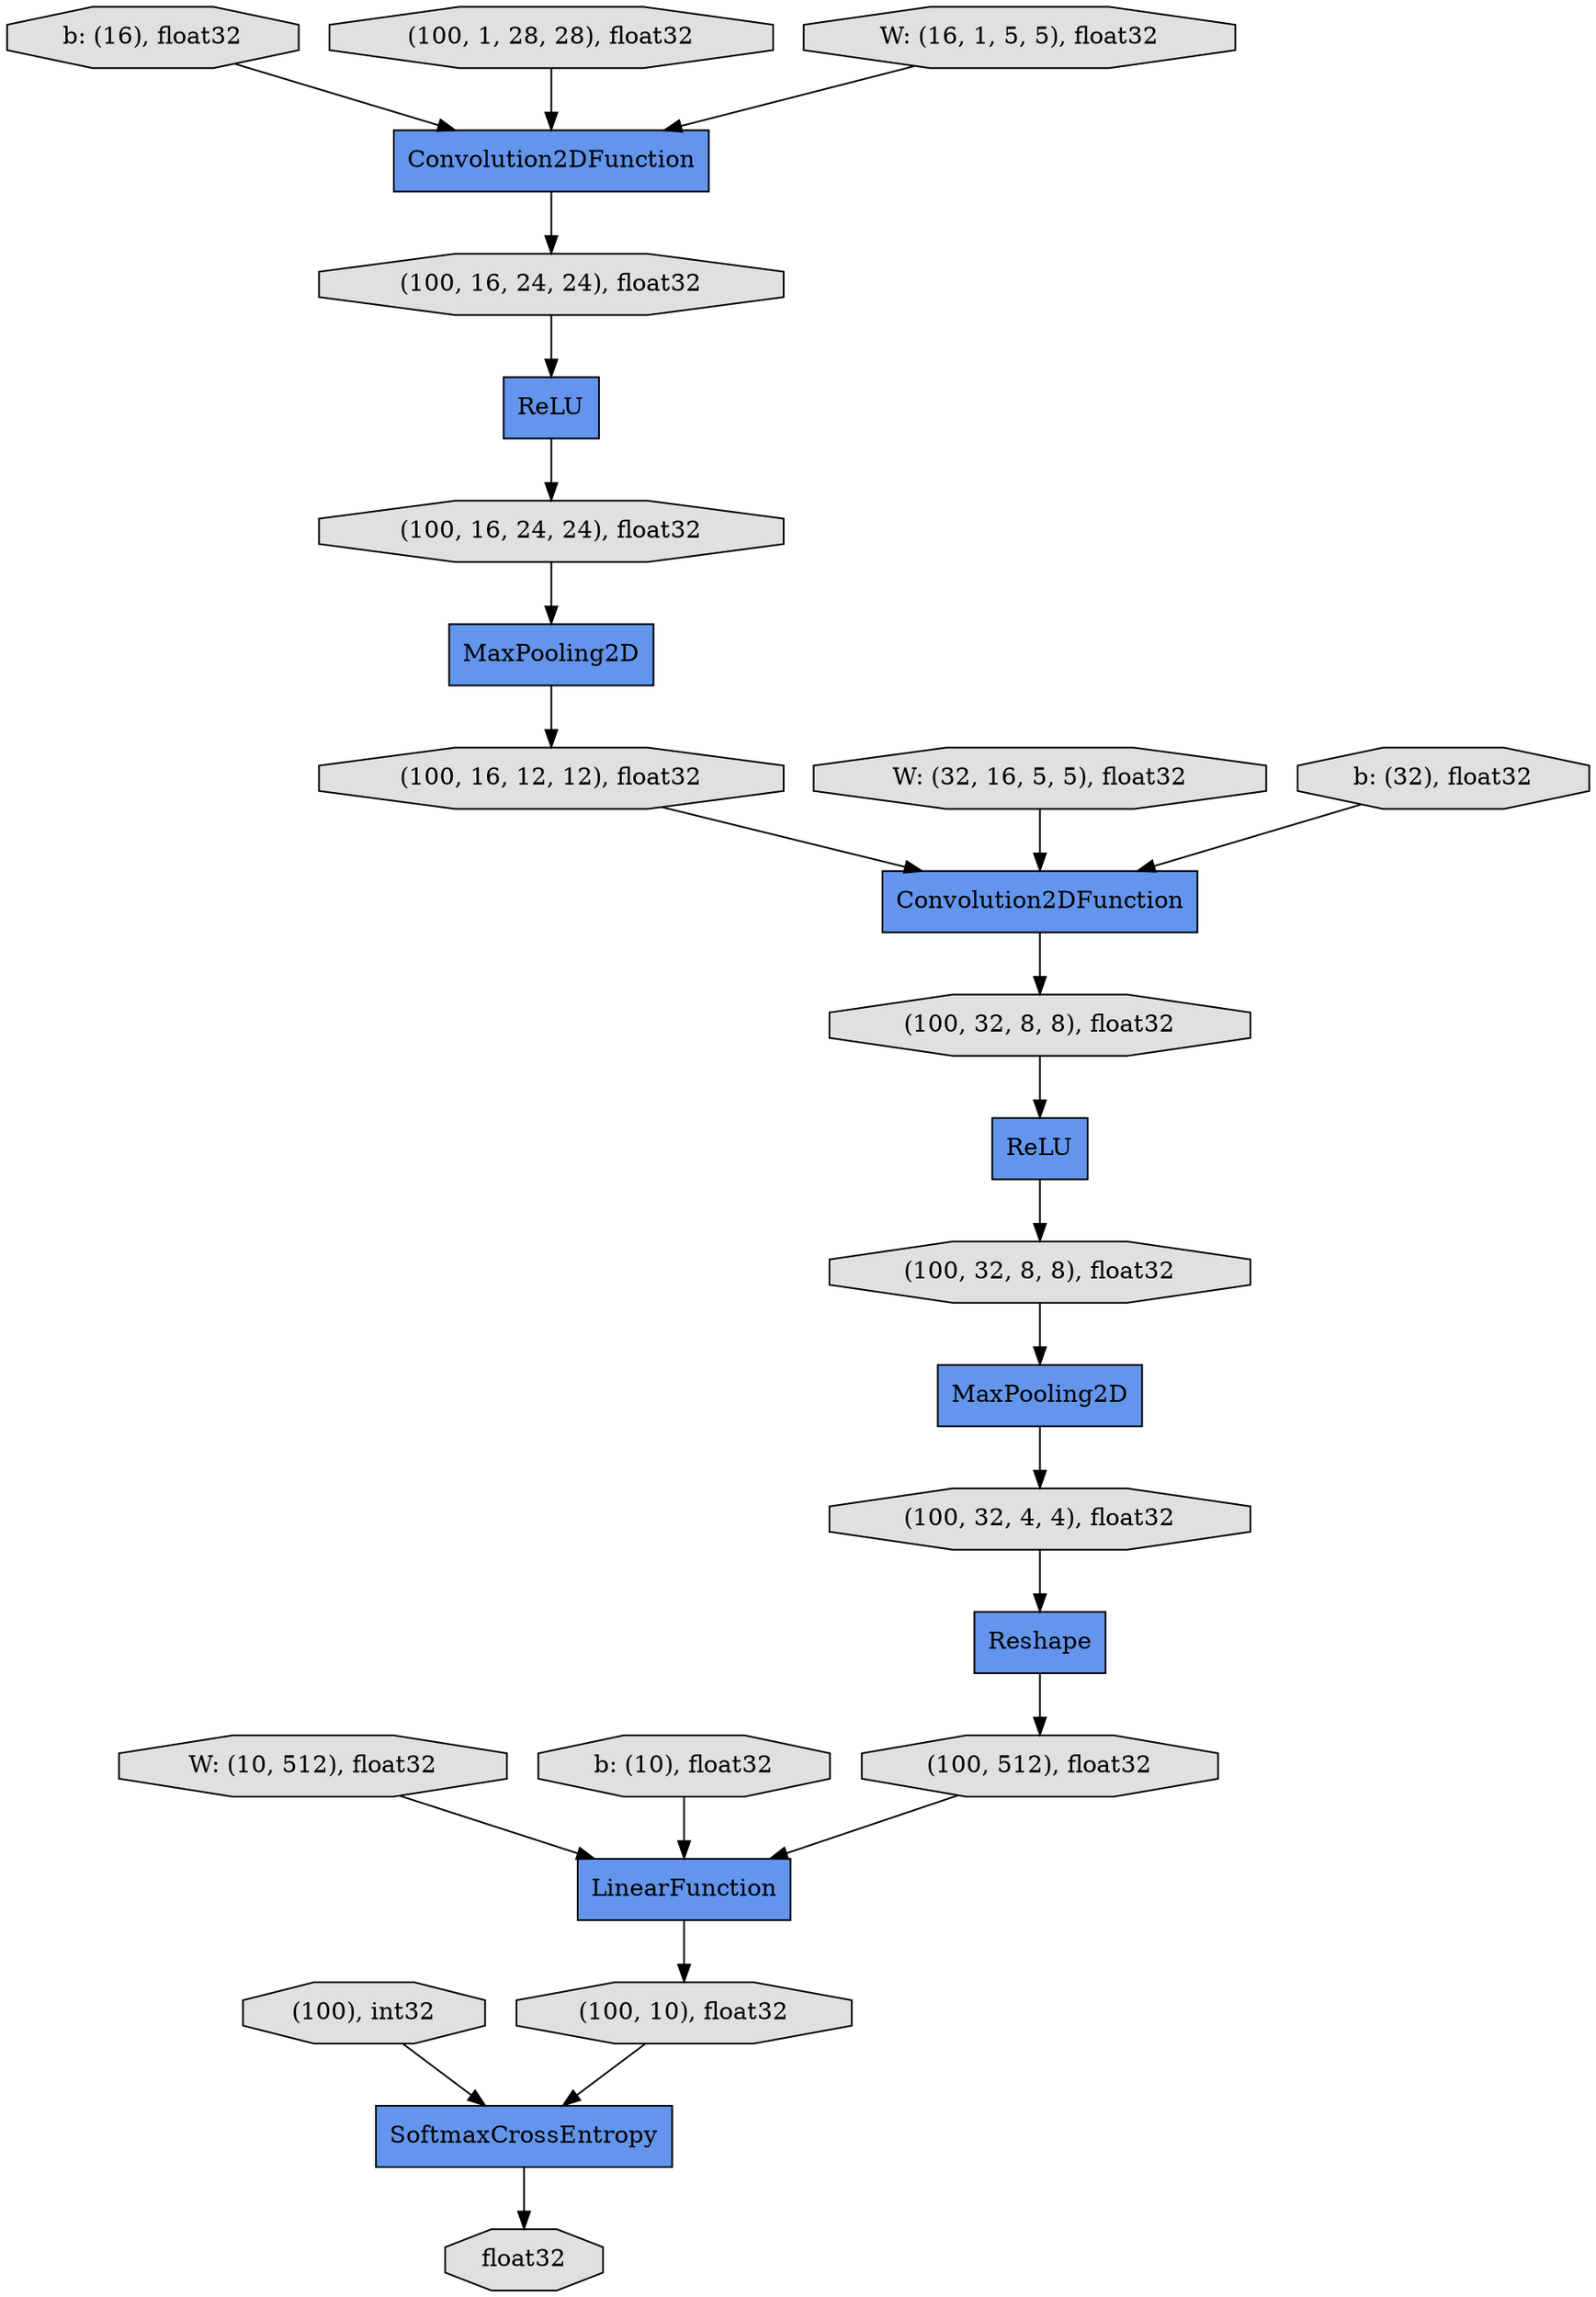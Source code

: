 digraph graphname{rankdir=TB;4643098752 [label="(100, 32, 4, 4), float32",shape="octagon",fillcolor="#E0E0E0",style="filled"];4643016888 [label="W: (10, 512), float32",shape="octagon",fillcolor="#E0E0E0",style="filled"];4643098864 [label="Reshape",shape="record",fillcolor="#6495ED",style="filled"];4643017112 [label="b: (10), float32",shape="octagon",fillcolor="#E0E0E0",style="filled"];4544870888 [label="(100, 32, 8, 8), float32",shape="octagon",fillcolor="#E0E0E0",style="filled"];4643099144 [label="(100, 512), float32",shape="octagon",fillcolor="#E0E0E0",style="filled"];4643099200 [label="LinearFunction",shape="record",fillcolor="#6495ED",style="filled"];4544952920 [label="(100, 16, 12, 12), float32",shape="octagon",fillcolor="#E0E0E0",style="filled"];4642484800 [label="MaxPooling2D",shape="record",fillcolor="#6495ED",style="filled"];4639990336 [label="(100, 16, 24, 24), float32",shape="octagon",fillcolor="#E0E0E0",style="filled"];4641491600 [label="ReLU",shape="record",fillcolor="#6495ED",style="filled"];4643099368 [label="(100, 10), float32",shape="octagon",fillcolor="#E0E0E0",style="filled"];4643099424 [label="(100), int32",shape="octagon",fillcolor="#E0E0E0",style="filled"];4643099536 [label="float32",shape="octagon",fillcolor="#E0E0E0",style="filled"];4642966440 [label="W: (32, 16, 5, 5), float32",shape="octagon",fillcolor="#E0E0E0",style="filled"];4643019688 [label="Convolution2DFunction",shape="record",fillcolor="#6495ED",style="filled"];4574522336 [label="SoftmaxCrossEntropy",shape="record",fillcolor="#6495ED",style="filled"];4642966552 [label="b: (16), float32",shape="octagon",fillcolor="#E0E0E0",style="filled"];4642485360 [label="ReLU",shape="record",fillcolor="#6495ED",style="filled"];4639321336 [label="Convolution2DFunction",shape="record",fillcolor="#6495ED",style="filled"];4642966832 [label="b: (32), float32",shape="octagon",fillcolor="#E0E0E0",style="filled"];4642510160 [label="(100, 16, 24, 24), float32",shape="octagon",fillcolor="#E0E0E0",style="filled"];4565902784 [label="MaxPooling2D",shape="record",fillcolor="#6495ED",style="filled"];4643020304 [label="(100, 1, 28, 28), float32",shape="octagon",fillcolor="#E0E0E0",style="filled"];4642965096 [label="W: (16, 1, 5, 5), float32",shape="octagon",fillcolor="#E0E0E0",style="filled"];4643020640 [label="(100, 32, 8, 8), float32",shape="octagon",fillcolor="#E0E0E0",style="filled"];4642966440 -> 4639321336;4643017112 -> 4643099200;4642484800 -> 4544952920;4643020304 -> 4643019688;4544870888 -> 4641491600;4643098864 -> 4643099144;4643099200 -> 4643099368;4642485360 -> 4639990336;4642966832 -> 4639321336;4574522336 -> 4643099536;4643019688 -> 4642510160;4642966552 -> 4643019688;4544952920 -> 4639321336;4643098752 -> 4643098864;4643099368 -> 4574522336;4641491600 -> 4643020640;4565902784 -> 4643098752;4643020640 -> 4565902784;4643099424 -> 4574522336;4642965096 -> 4643019688;4643016888 -> 4643099200;4639321336 -> 4544870888;4639990336 -> 4642484800;4643099144 -> 4643099200;4642510160 -> 4642485360;}
